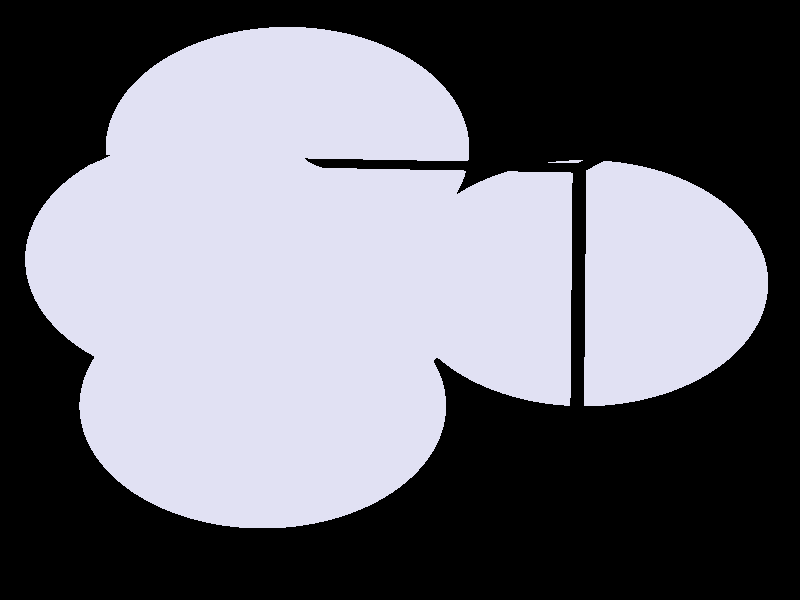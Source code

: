 #include "colors.inc"
#include "finish.inc"

global_settings {assumed_gamma 1 max_trace_level 6}
background {color White transmit 1.0}
camera {perspective
  right -5.84*x up 6.55*y
  direction 50.00*z
  location <0,0,50.00> look_at <0,0,0>}


light_source {<  2.00,   3.00,  40.00> color White
  area_light <0.70, 0, 0>, <0, 0.70, 0>, 3, 3
  adaptive 1 jitter}
// no fog
#declare simple = finish {phong 0.7}
#declare pale = finish {ambient 0.5 diffuse 0.85 roughness 0.001 specular 0.200 }
#declare intermediate = finish {ambient 0.3 diffuse 0.6 specular 0.1 roughness 0.04}
#declare vmd = finish {ambient 0.0 diffuse 0.65 phong 0.1 phong_size 40.0 specular 0.5 }
#declare jmol = finish {ambient 0.2 diffuse 0.6 specular 1 roughness 0.001 metallic}
#declare ase2 = finish {ambient 0.05 brilliance 3 diffuse 0.6 metallic specular 0.7 roughness 0.04 reflection 0.15}
#declare ase3 = finish {ambient 0.15 brilliance 2 diffuse 0.6 metallic specular 1.0 roughness 0.001 reflection 0.0}
#declare glass = finish {ambient 0.05 diffuse 0.3 specular 1.0 roughness 0.001}
#declare glass2 = finish {ambient 0.01 diffuse 0.3 specular 1.0 reflection 0.25 roughness 0.001}
#declare Rcell = 0.050;
#declare Rbond = 0.100;

#macro atom(LOC, R, COL, TRANS, FIN)
  sphere{LOC, R texture{pigment{color COL transmit TRANS} finish{FIN}}}
#end
#macro constrain(LOC, R, COL, TRANS FIN)
union{torus{R, Rcell rotate 45*z texture{pigment{color COL transmit TRANS} finish{FIN}}}
     torus{R, Rcell rotate -45*z texture{pigment{color COL transmit TRANS} finish{FIN}}}
     translate LOC}
#end

cylinder {< -2.63,  -2.99,  -1.45>, < -1.79,  -2.29,  -5.84>, Rcell pigment {Black}}
cylinder {< -2.61,   1.57,  -0.72>, < -1.78,   2.27,  -5.11>, Rcell pigment {Black}}
cylinder {<  1.31,   1.44,   0.01>, <  2.15,   2.14,  -4.38>, Rcell pigment {Black}}
cylinder {<  1.30,  -3.12,  -0.72>, <  2.14,  -2.41,  -5.11>, Rcell pigment {Black}}
cylinder {< -2.63,  -2.99,  -1.45>, < -2.61,   1.57,  -0.72>, Rcell pigment {Black}}
cylinder {< -1.79,  -2.29,  -5.84>, < -1.78,   2.27,  -5.11>, Rcell pigment {Black}}
cylinder {<  2.14,  -2.41,  -5.11>, <  2.15,   2.14,  -4.38>, Rcell pigment {Black}}
cylinder {<  1.30,  -3.12,  -0.72>, <  1.31,   1.44,   0.01>, Rcell pigment {Black}}
cylinder {< -2.63,  -2.99,  -1.45>, <  1.30,  -3.12,  -0.72>, Rcell pigment {Black}}
cylinder {< -1.79,  -2.29,  -5.84>, <  2.14,  -2.41,  -5.11>, Rcell pigment {Black}}
cylinder {< -1.78,   2.27,  -5.11>, <  2.15,   2.14,  -4.38>, Rcell pigment {Black}}
cylinder {< -2.61,   1.57,  -0.72>, <  1.31,   1.44,   0.01>, Rcell pigment {Black}}
atom(< -1.04,  -1.20,  -1.95>, 1.39, rgb <0.75, 0.75, 0.90>, 0.0, ase2) // #0
atom(< -0.86,   1.73,  -2.36>, 1.39, rgb <0.75, 0.75, 0.90>, 0.0, ase2) // #1
atom(< -0.88,   0.08,  -3.57>, 1.39, rgb <0.75, 0.75, 0.90>, 0.0, ase2) // #2
atom(< -1.39,   0.45,  -0.83>, 1.39, rgb <0.75, 0.75, 0.90>, 0.0, ase2) // #3
atom(<  1.39,   0.19,  -1.74>, 1.39, rgb <0.75, 0.75, 0.90>, 0.0, ase2) // #4

// no constraints
